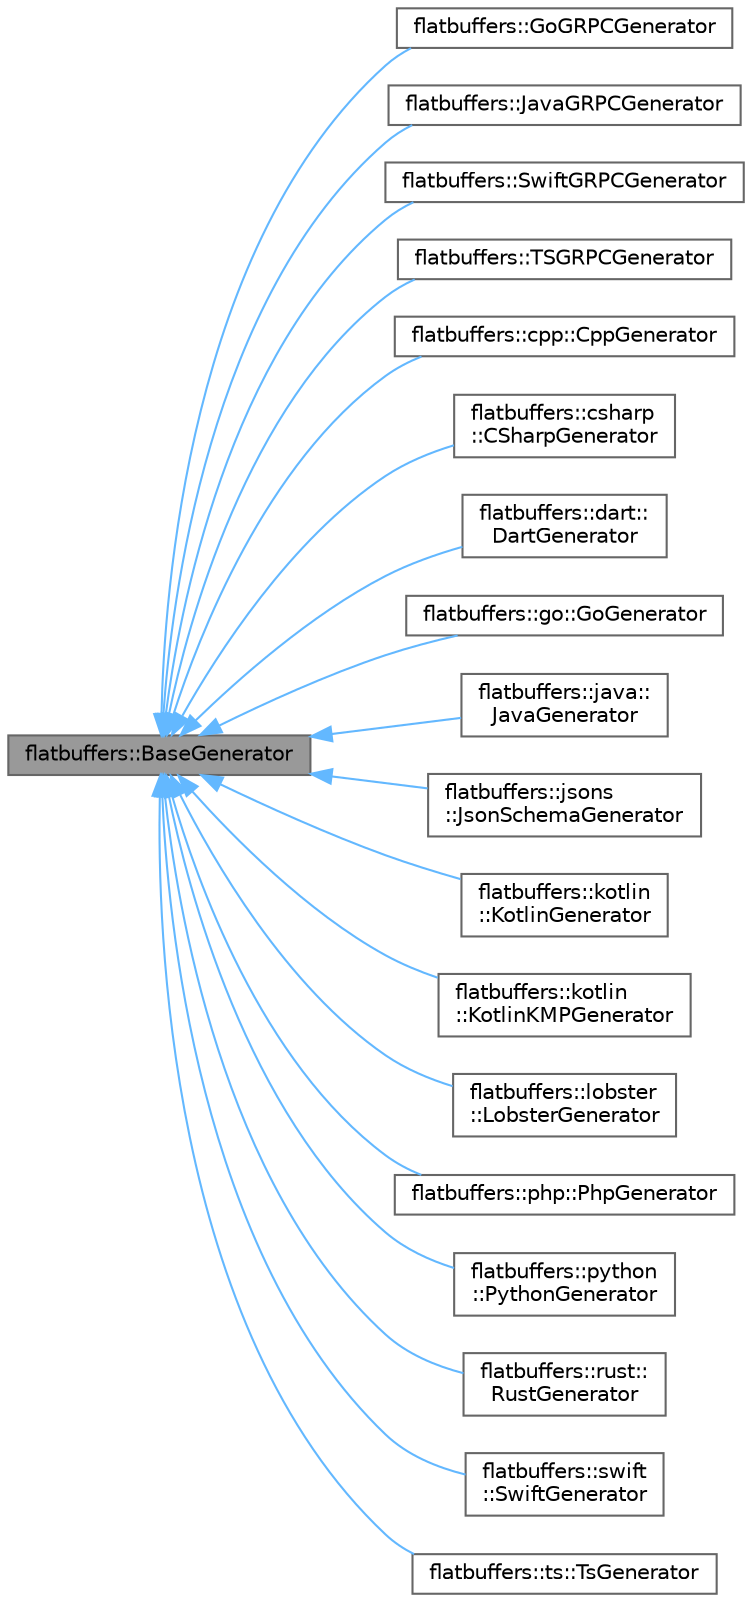 digraph "flatbuffers::BaseGenerator"
{
 // LATEX_PDF_SIZE
  bgcolor="transparent";
  edge [fontname=Helvetica,fontsize=10,labelfontname=Helvetica,labelfontsize=10];
  node [fontname=Helvetica,fontsize=10,shape=box,height=0.2,width=0.4];
  rankdir="LR";
  Node1 [id="Node000001",label="flatbuffers::BaseGenerator",height=0.2,width=0.4,color="gray40", fillcolor="grey60", style="filled", fontcolor="black",tooltip=" "];
  Node1 -> Node2 [id="edge1_Node000001_Node000002",dir="back",color="steelblue1",style="solid",tooltip=" "];
  Node2 [id="Node000002",label="flatbuffers::GoGRPCGenerator",height=0.2,width=0.4,color="gray40", fillcolor="white", style="filled",URL="$classflatbuffers_1_1GoGRPCGenerator.html",tooltip=" "];
  Node1 -> Node3 [id="edge2_Node000001_Node000003",dir="back",color="steelblue1",style="solid",tooltip=" "];
  Node3 [id="Node000003",label="flatbuffers::JavaGRPCGenerator",height=0.2,width=0.4,color="gray40", fillcolor="white", style="filled",URL="$classflatbuffers_1_1JavaGRPCGenerator.html",tooltip=" "];
  Node1 -> Node4 [id="edge3_Node000001_Node000004",dir="back",color="steelblue1",style="solid",tooltip=" "];
  Node4 [id="Node000004",label="flatbuffers::SwiftGRPCGenerator",height=0.2,width=0.4,color="gray40", fillcolor="white", style="filled",URL="$classflatbuffers_1_1SwiftGRPCGenerator.html",tooltip=" "];
  Node1 -> Node5 [id="edge4_Node000001_Node000005",dir="back",color="steelblue1",style="solid",tooltip=" "];
  Node5 [id="Node000005",label="flatbuffers::TSGRPCGenerator",height=0.2,width=0.4,color="gray40", fillcolor="white", style="filled",URL="$classflatbuffers_1_1TSGRPCGenerator.html",tooltip=" "];
  Node1 -> Node6 [id="edge5_Node000001_Node000006",dir="back",color="steelblue1",style="solid",tooltip=" "];
  Node6 [id="Node000006",label="flatbuffers::cpp::CppGenerator",height=0.2,width=0.4,color="gray40", fillcolor="white", style="filled",URL="$classflatbuffers_1_1cpp_1_1CppGenerator.html",tooltip=" "];
  Node1 -> Node7 [id="edge6_Node000001_Node000007",dir="back",color="steelblue1",style="solid",tooltip=" "];
  Node7 [id="Node000007",label="flatbuffers::csharp\l::CSharpGenerator",height=0.2,width=0.4,color="gray40", fillcolor="white", style="filled",URL="$classflatbuffers_1_1csharp_1_1CSharpGenerator.html",tooltip=" "];
  Node1 -> Node8 [id="edge7_Node000001_Node000008",dir="back",color="steelblue1",style="solid",tooltip=" "];
  Node8 [id="Node000008",label="flatbuffers::dart::\lDartGenerator",height=0.2,width=0.4,color="gray40", fillcolor="white", style="filled",URL="$classflatbuffers_1_1dart_1_1DartGenerator.html",tooltip=" "];
  Node1 -> Node9 [id="edge8_Node000001_Node000009",dir="back",color="steelblue1",style="solid",tooltip=" "];
  Node9 [id="Node000009",label="flatbuffers::go::GoGenerator",height=0.2,width=0.4,color="gray40", fillcolor="white", style="filled",URL="$classflatbuffers_1_1go_1_1GoGenerator.html",tooltip=" "];
  Node1 -> Node10 [id="edge9_Node000001_Node000010",dir="back",color="steelblue1",style="solid",tooltip=" "];
  Node10 [id="Node000010",label="flatbuffers::java::\lJavaGenerator",height=0.2,width=0.4,color="gray40", fillcolor="white", style="filled",URL="$classflatbuffers_1_1java_1_1JavaGenerator.html",tooltip=" "];
  Node1 -> Node11 [id="edge10_Node000001_Node000011",dir="back",color="steelblue1",style="solid",tooltip=" "];
  Node11 [id="Node000011",label="flatbuffers::jsons\l::JsonSchemaGenerator",height=0.2,width=0.4,color="gray40", fillcolor="white", style="filled",URL="$classflatbuffers_1_1jsons_1_1JsonSchemaGenerator.html",tooltip=" "];
  Node1 -> Node12 [id="edge11_Node000001_Node000012",dir="back",color="steelblue1",style="solid",tooltip=" "];
  Node12 [id="Node000012",label="flatbuffers::kotlin\l::KotlinGenerator",height=0.2,width=0.4,color="gray40", fillcolor="white", style="filled",URL="$classflatbuffers_1_1kotlin_1_1KotlinGenerator.html",tooltip=" "];
  Node1 -> Node13 [id="edge12_Node000001_Node000013",dir="back",color="steelblue1",style="solid",tooltip=" "];
  Node13 [id="Node000013",label="flatbuffers::kotlin\l::KotlinKMPGenerator",height=0.2,width=0.4,color="gray40", fillcolor="white", style="filled",URL="$classflatbuffers_1_1kotlin_1_1KotlinKMPGenerator.html",tooltip=" "];
  Node1 -> Node14 [id="edge13_Node000001_Node000014",dir="back",color="steelblue1",style="solid",tooltip=" "];
  Node14 [id="Node000014",label="flatbuffers::lobster\l::LobsterGenerator",height=0.2,width=0.4,color="gray40", fillcolor="white", style="filled",URL="$classflatbuffers_1_1lobster_1_1LobsterGenerator.html",tooltip=" "];
  Node1 -> Node15 [id="edge14_Node000001_Node000015",dir="back",color="steelblue1",style="solid",tooltip=" "];
  Node15 [id="Node000015",label="flatbuffers::php::PhpGenerator",height=0.2,width=0.4,color="gray40", fillcolor="white", style="filled",URL="$classflatbuffers_1_1php_1_1PhpGenerator.html",tooltip=" "];
  Node1 -> Node16 [id="edge15_Node000001_Node000016",dir="back",color="steelblue1",style="solid",tooltip=" "];
  Node16 [id="Node000016",label="flatbuffers::python\l::PythonGenerator",height=0.2,width=0.4,color="gray40", fillcolor="white", style="filled",URL="$classflatbuffers_1_1python_1_1PythonGenerator.html",tooltip=" "];
  Node1 -> Node17 [id="edge16_Node000001_Node000017",dir="back",color="steelblue1",style="solid",tooltip=" "];
  Node17 [id="Node000017",label="flatbuffers::rust::\lRustGenerator",height=0.2,width=0.4,color="gray40", fillcolor="white", style="filled",URL="$classflatbuffers_1_1rust_1_1RustGenerator.html",tooltip=" "];
  Node1 -> Node18 [id="edge17_Node000001_Node000018",dir="back",color="steelblue1",style="solid",tooltip=" "];
  Node18 [id="Node000018",label="flatbuffers::swift\l::SwiftGenerator",height=0.2,width=0.4,color="gray40", fillcolor="white", style="filled",URL="$classflatbuffers_1_1swift_1_1SwiftGenerator.html",tooltip=" "];
  Node1 -> Node19 [id="edge18_Node000001_Node000019",dir="back",color="steelblue1",style="solid",tooltip=" "];
  Node19 [id="Node000019",label="flatbuffers::ts::TsGenerator",height=0.2,width=0.4,color="gray40", fillcolor="white", style="filled",URL="$classflatbuffers_1_1ts_1_1TsGenerator.html",tooltip=" "];
}
